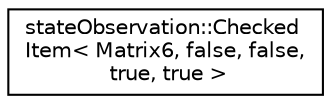 digraph "Graphical Class Hierarchy"
{
 // LATEX_PDF_SIZE
  edge [fontname="Helvetica",fontsize="10",labelfontname="Helvetica",labelfontsize="10"];
  node [fontname="Helvetica",fontsize="10",shape=record];
  rankdir="LR";
  Node0 [label="stateObservation::Checked\lItem\< Matrix6, false, false,\l true, true \>",height=0.2,width=0.4,color="black", fillcolor="white", style="filled",URL="$classstateObservation_1_1CheckedItem.html",tooltip=" "];
}
